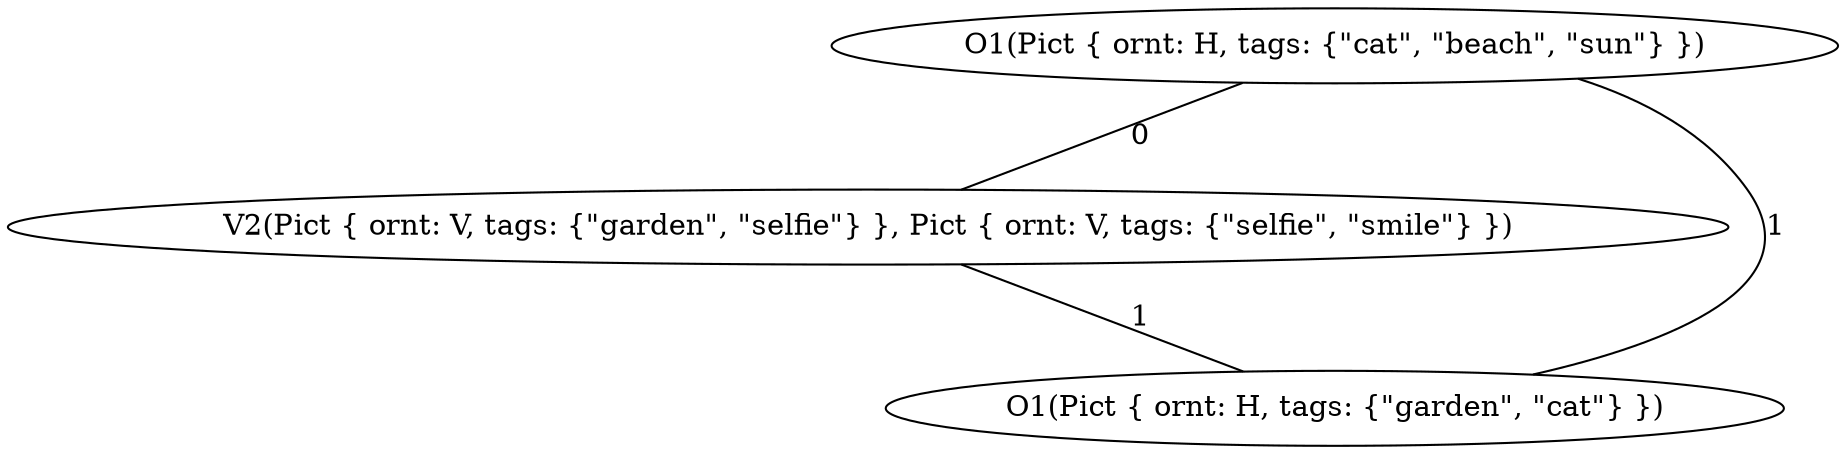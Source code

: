 graph {
    0 [label="O1(Pict { ornt: H, tags: {\"cat\", \"beach\", \"sun\"} })"]
    1 [label="V2(Pict { ornt: V, tags: {\"garden\", \"selfie\"} }, Pict { ornt: V, tags: {\"selfie\", \"smile\"} })"]
    2 [label="O1(Pict { ornt: H, tags: {\"garden\", \"cat\"} })"]
    0 -- 1 [label="0"]
    0 -- 2 [label="1"]
    1 -- 2 [label="1"]
}


